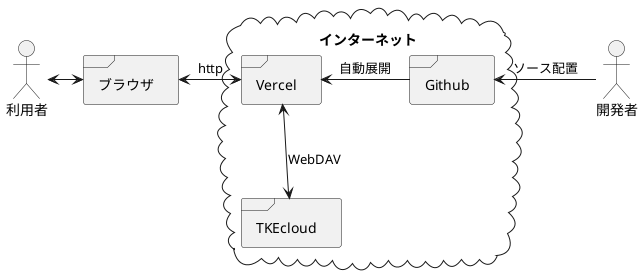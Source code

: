 @startuml
actor user1 as "利用者"
frame browser as "ブラウザ"
cloud internet as "インターネット" {
  frame Vercel
  frame Github
  frame TKEcloud
}
user1 <-right-> browser
browser <-right-> Vercel : http
Vercel <-right- Github : 自動展開
Vercel <-down-> TKEcloud :WebDAV

actor dev1 as "開発者"
dev1 -left-> Github : ソース配置
@enduml